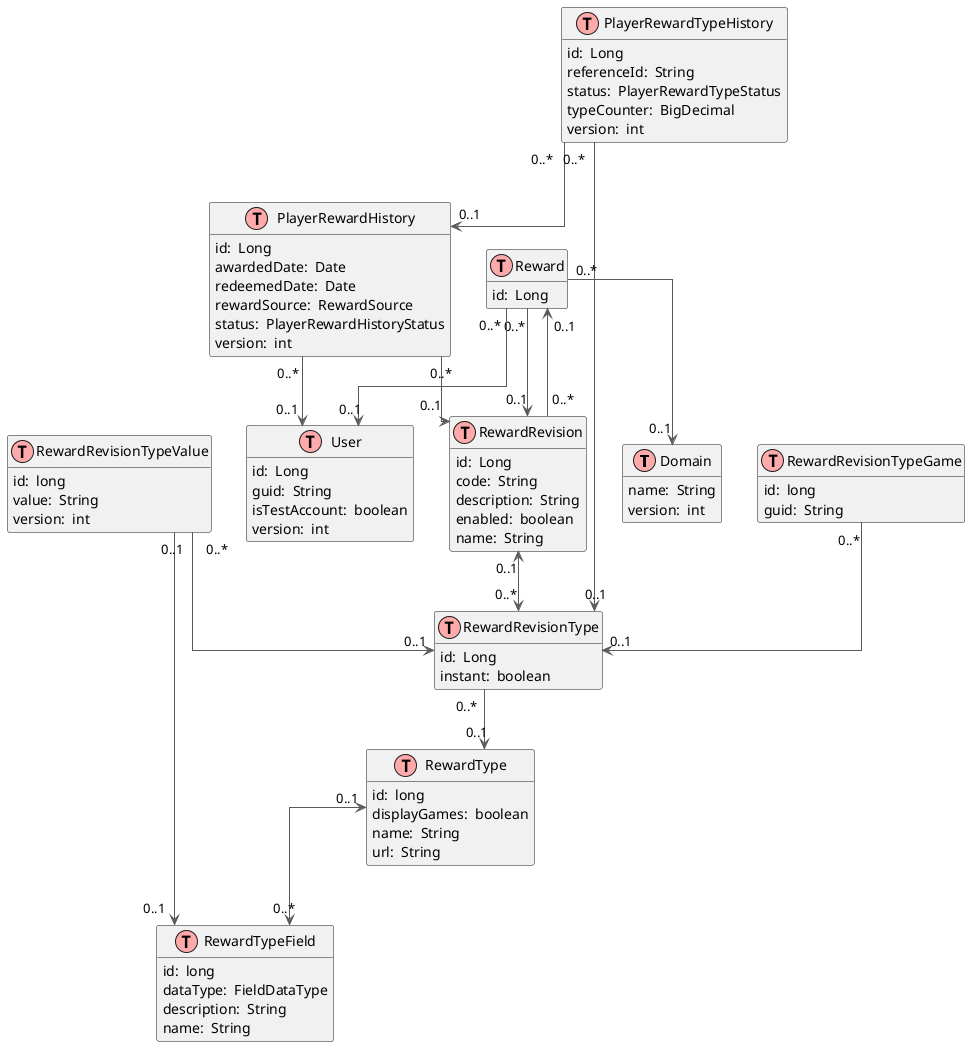 .Database Layout
[plantuml]
----

@startuml

'!theme plain
top to bottom direction
skinparam linetype ortho

' uncomment the line below if you're using computer with a retina display
' skinparam dpi 300
!define Table(name) class name as "name" << (T,#FFAAAA) >>
' we use bold for primary key
' green color for unique
' and underscore for not_null
!define pk(x) <b>x</b>
!define unique(x) <color:green>x</color>
!define not_null(x) <u>x</u>
' other tags available:
' <i></i>
' <back:COLOR></color>, where color is a color name or html color code
' (#FFAACC)
' see: http://plantuml.com/classes.html#More
hide methods
hide stereotypes

' entities

Table(Domain) {
   primary_key(id)  Long
   name:  String 
   version:  int 
}
Table(PlayerRewardHistory) {
   id:  Long 
   awardedDate:  Date 
   redeemedDate:  Date 
   rewardSource:  RewardSource 
   status:  PlayerRewardHistoryStatus 
   version:  int 
}
Table(PlayerRewardTypeHistory) {
   id:  Long 
   referenceId:  String 
   status:  PlayerRewardTypeStatus 
   typeCounter:  BigDecimal 
   version:  int 
}
Table(Reward) {
   id:  Long 
}
Table(RewardRevision) {
   id:  Long 
   code:  String 
   description:  String 
   enabled:  boolean 
   name:  String 
}
Table(RewardRevisionType) {
   id:  Long 
   instant:  boolean 
}
Table(RewardRevisionTypeGame) {
   id:  long 
   guid:  String 
}
Table(RewardRevisionTypeValue) {
   id:  long 
   value:  String 
   version:  int 
}
Table(RewardType) {
   id:  long 
   displayGames:  boolean 
   name:  String 
   url:  String 
}
Table(RewardTypeField) {
   id:  long 
   dataType:  FieldDataType 
   description:  String 
   name:  String 
}
Table(User) {
   id:  Long 
   guid:  String 
   isTestAccount:  boolean 
   version:  int 
}

PlayerRewardHistory     "0..*" -[#595959,plain]-> "0..1" RewardRevision
PlayerRewardHistory     "0..*" -[#595959,plain]-> "0..1" User
PlayerRewardTypeHistory "0..*" -[#595959,plain]-> "0..1" PlayerRewardHistory     
PlayerRewardTypeHistory "0..*" -[#595959,plain]-> "0..1" RewardRevisionType      
Reward                  "0..*" -[#595959,plain]-> "0..1" Domain                  
Reward                  "0..*" -[#595959,plain]-> "0..1" RewardRevision          
Reward                  "0..*" -[#595959,plain]-> "0..1" User                    
RewardRevision          "0..*" -[#595959,plain]-> "0..1" Reward                  
RewardRevision          "0..1" <-[#595959,plain]-> "0..*" RewardRevisionType      
RewardRevisionType      "0..*" -[#595959,plain]-> "0..1" RewardType              
RewardRevisionTypeGame  "0..*" -[#595959,plain]-> "0..1" RewardRevisionType      
RewardRevisionTypeValue "0..*" -[#595959,plain]-> "0..1" RewardRevisionType      
RewardRevisionTypeValue "0..1" -[#595959,plain]-> "0..1" RewardTypeField         
RewardType              "0..1" <-[#595959,plain]-> "0..*" RewardTypeField         
@enduml
----